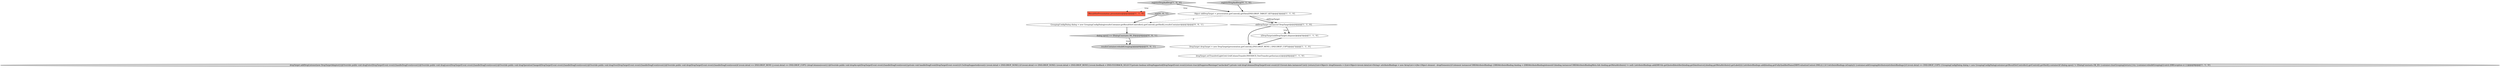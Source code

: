 digraph {
4 [style = filled, label = "DropTarget dropTarget = new DropTarget(presentation.getControl(),DND.DROP_MOVE | DND.DROP_COPY)@@@7@@@['1', '1', '0']", fillcolor = white, shape = ellipse image = "AAA0AAABBB1BBB"];
7 [style = filled, label = "dropTarget.addDropListener(new DropTargetAdapter(){@Override public void dragEnter(DropTargetEvent event){handleDragEvent(event)}@Override public void dragLeave(DropTargetEvent event){handleDragEvent(event)}@Override public void dragOperationChanged(DropTargetEvent event){handleDragEvent(event)}@Override public void dragOver(DropTargetEvent event){handleDragEvent(event)}@Override public void drop(DropTargetEvent event){handleDragEvent(event)if (event.detail == DND.DROP_MOVE || event.detail == DND.DROP_COPY) {dropColumns(event)}}@Override public void dropAccept(DropTargetEvent event){handleDragEvent(event)}private void handleDragEvent(DropTargetEvent event){if (!isDropSupported(event)) {event.detail = DND.DROP_NONE}{if (event.detail == DND.DROP_NONE) {event.detail = DND.DROP_MOVE}}event.feedback = DND.FEEDBACK_SELECT}private boolean isDropSupported(DropTargetEvent event){return true}@SuppressWarnings(\"unchecked\") private void dropColumns(DropTargetEvent event){if (!(event.data instanceof List)) {return}List<Object> dropElements = (List<Object>)event.dataList<String> attributeBindings = new ArrayList<>()for (Object element : dropElements){if (element instanceof DBDAttributeBinding) {DBDAttributeBinding binding = (DBDAttributeBinding)elementif (binding instanceof DBDAttributeBindingMeta && binding.getMetaAttribute() != null) {attributeBindings.add(DBUtils.getQuotedIdentifier(binding.getDataSource(),binding.getMetaAttribute().getLabel()))}{attributeBindings.add(binding.getFullyQualifiedName(DBPEvaluationContext.DML))}}}if (!attributeBindings.isEmpty()) {container.addGroupingAttributes(attributeBindings)}if (event.detail == DND.DROP_COPY) {GroupingConfigDialog dialog = new GroupingConfigDialog(container.getResultSetController().getControl().getShell(),container)if (dialog.open() != IDialogConstants.OK_ID) {container.clearGrouping()return}}try {container.rebuildGrouping()}catch (DBException e) }})@@@9@@@['1', '1', '0']", fillcolor = lightgray, shape = ellipse image = "AAA0AAABBB1BBB"];
0 [style = filled, label = "registerDragAndDrop['1', '0', '0']", fillcolor = lightgray, shape = diamond image = "AAA0AAABBB1BBB"];
12 [style = filled, label = "run['0', '0', '1']", fillcolor = lightgray, shape = diamond image = "AAA0AAABBB3BBB"];
6 [style = filled, label = "IResultSetPresentation presentation@@@2@@@['1', '1', '0']", fillcolor = tomato, shape = box image = "AAA0AAABBB1BBB"];
5 [style = filled, label = "((DropTarget)oldDropTarget).dispose()@@@5@@@['1', '1', '0']", fillcolor = white, shape = ellipse image = "AAA0AAABBB1BBB"];
10 [style = filled, label = "GroupingConfigDialog dialog = new GroupingConfigDialog(resultsContainer.getResultSetController().getControl().getShell(),resultsContainer)@@@3@@@['0', '0', '1']", fillcolor = white, shape = ellipse image = "AAA0AAABBB3BBB"];
9 [style = filled, label = "dialog.open() == IDialogConstants.OK_ID@@@4@@@['0', '0', '1']", fillcolor = lightgray, shape = diamond image = "AAA0AAABBB3BBB"];
8 [style = filled, label = "registerDragAndDrop['0', '1', '0']", fillcolor = lightgray, shape = diamond image = "AAA0AAABBB2BBB"];
2 [style = filled, label = "oldDropTarget instanceof DropTarget@@@4@@@['1', '1', '0']", fillcolor = white, shape = diamond image = "AAA0AAABBB1BBB"];
1 [style = filled, label = "dropTarget.setTransfer(LightGrid.GridColumnTransfer.INSTANCE,TextTransfer.getInstance())@@@8@@@['1', '1', '0']", fillcolor = white, shape = ellipse image = "AAA0AAABBB1BBB"];
3 [style = filled, label = "Object oldDropTarget = presentation.getControl().getData(DND.DROP_TARGET_KEY)@@@3@@@['1', '1', '0']", fillcolor = white, shape = ellipse image = "AAA0AAABBB1BBB"];
11 [style = filled, label = "resultsContainer.rebuildGrouping()@@@6@@@['0', '0', '1']", fillcolor = lightgray, shape = ellipse image = "AAA0AAABBB3BBB"];
9->11 [style = dotted, label="true"];
8->6 [style = dotted, label="true"];
12->10 [style = bold, label=""];
10->9 [style = bold, label=""];
2->5 [style = dotted, label="true"];
0->6 [style = dotted, label="true"];
3->2 [style = solid, label="oldDropTarget"];
1->7 [style = bold, label=""];
2->4 [style = bold, label=""];
0->3 [style = bold, label=""];
9->11 [style = bold, label=""];
3->2 [style = bold, label=""];
8->3 [style = bold, label=""];
5->4 [style = bold, label=""];
4->1 [style = bold, label=""];
2->5 [style = bold, label=""];
3->10 [style = dashed, label="0"];
}
